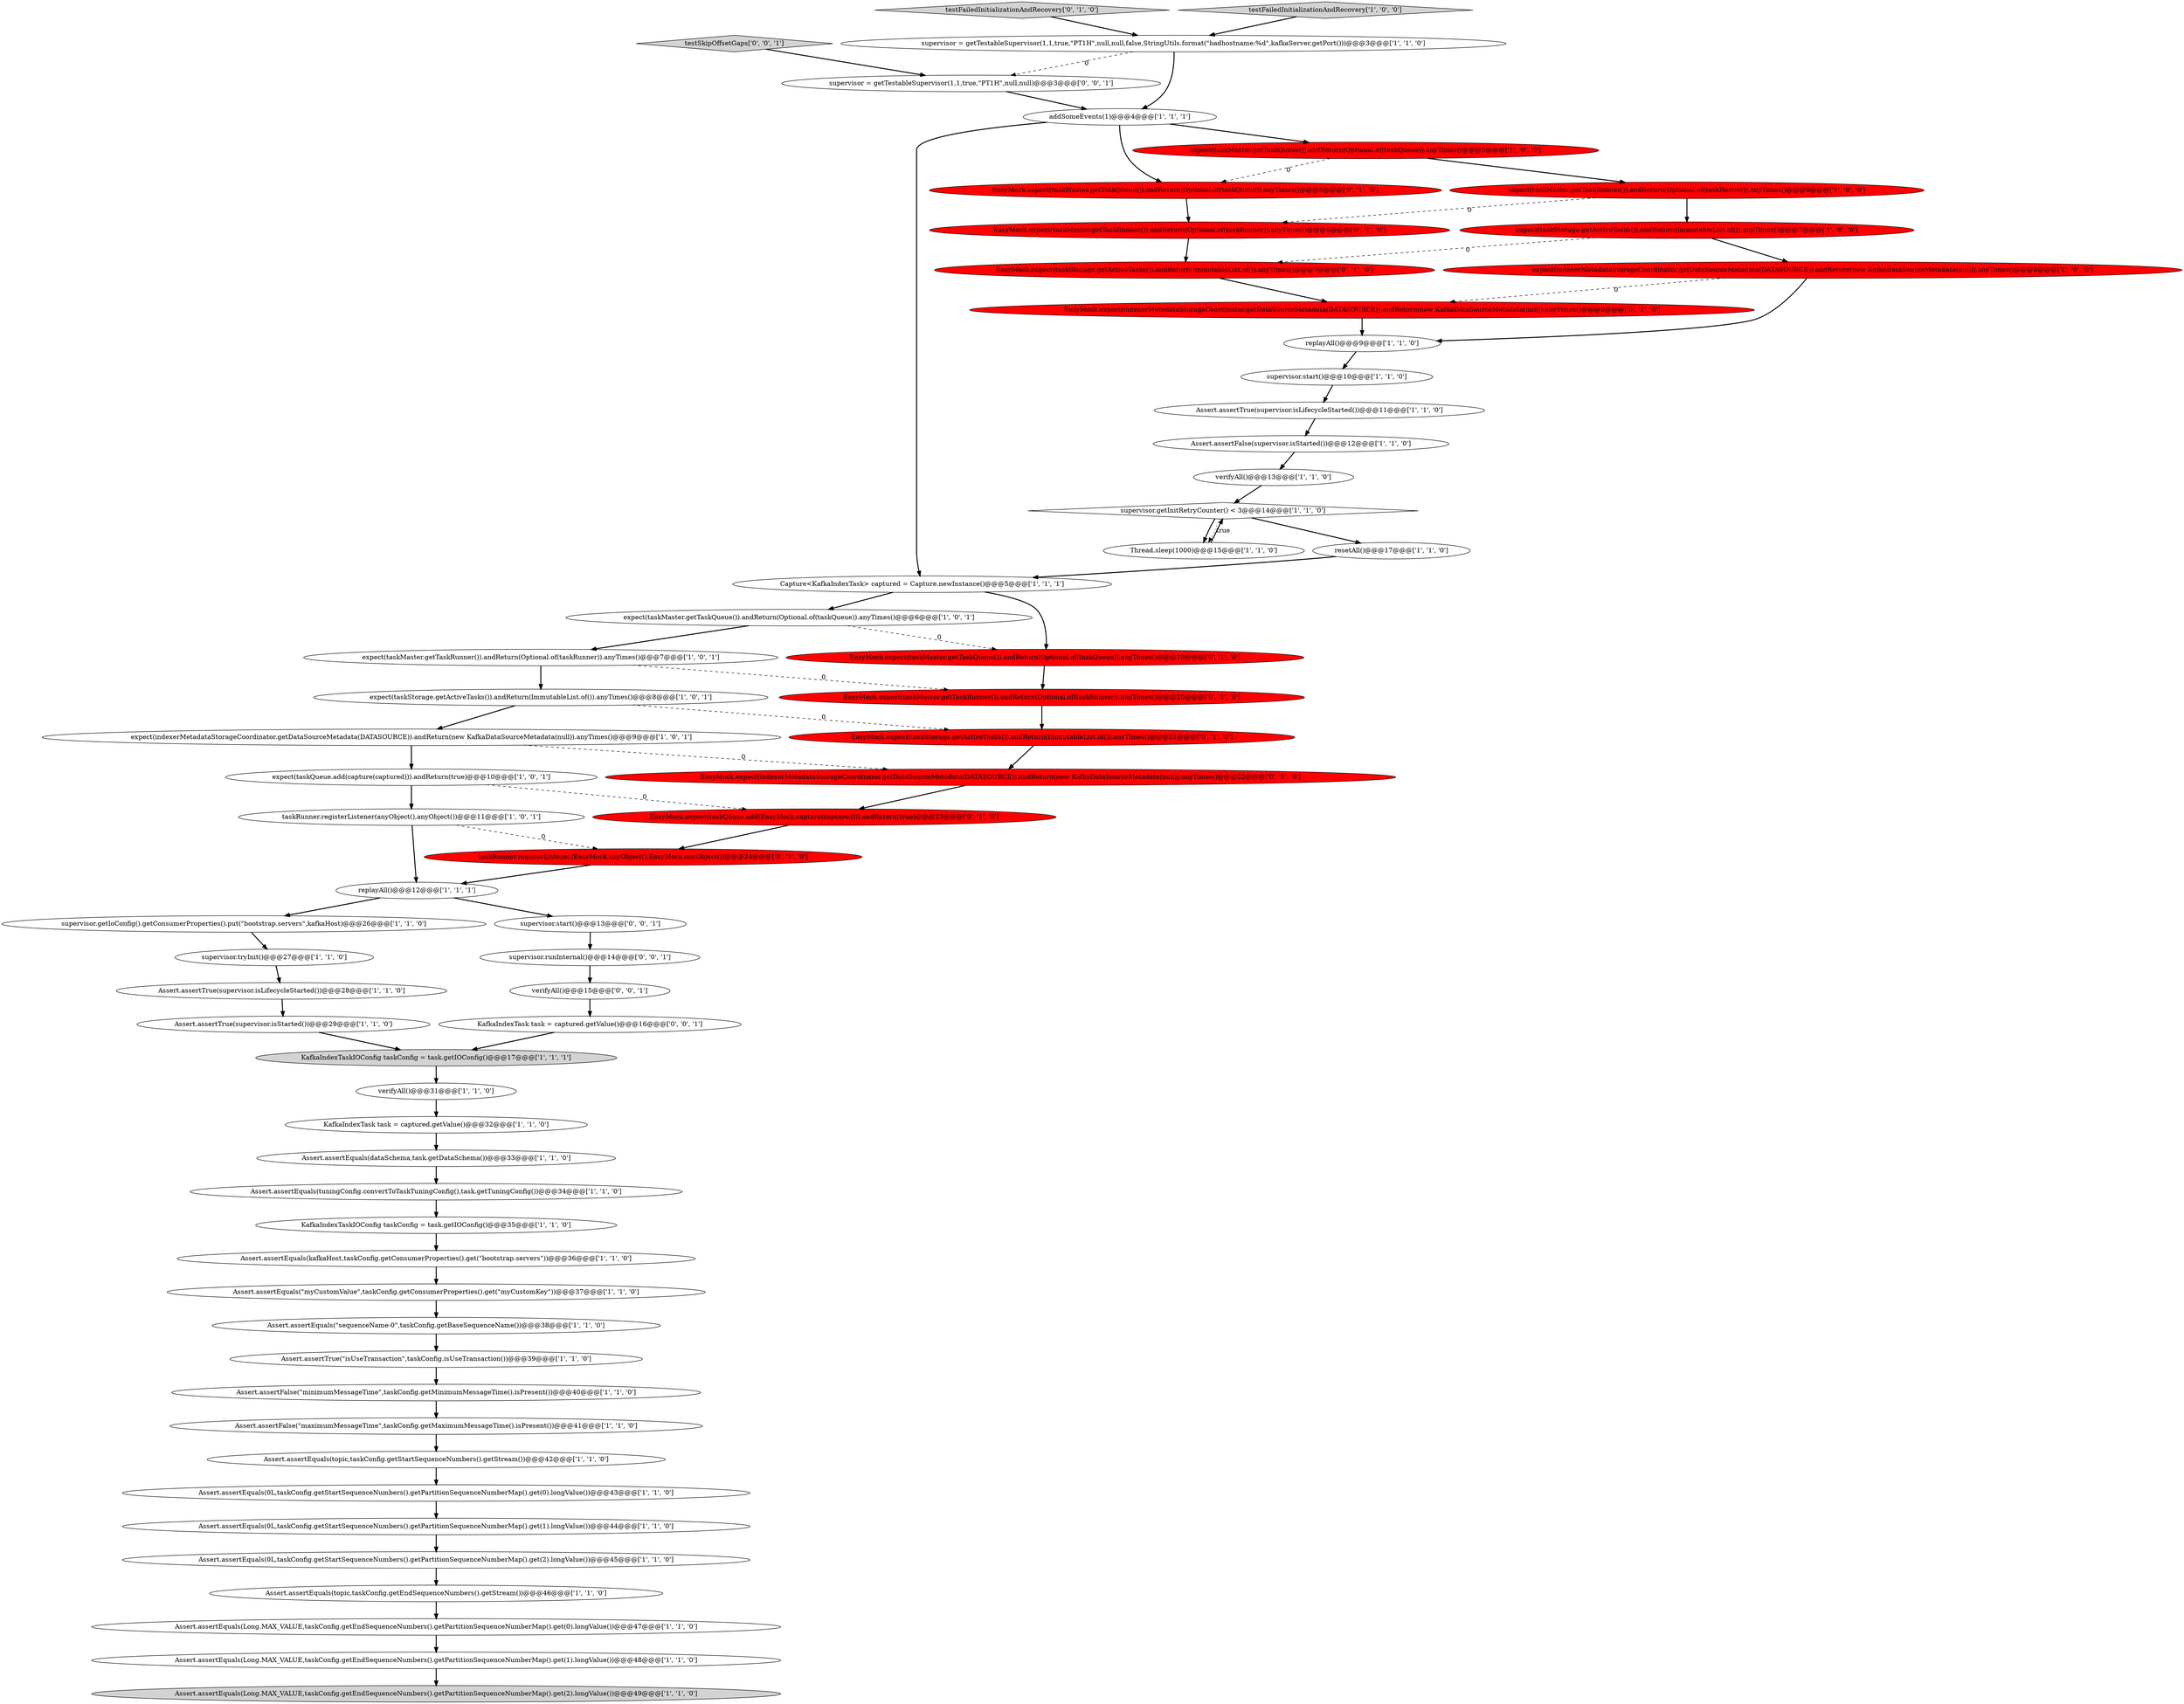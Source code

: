 digraph {
39 [style = filled, label = "expect(indexerMetadataStorageCoordinator.getDataSourceMetadata(DATASOURCE)).andReturn(new KafkaDataSourceMetadata(null)).anyTimes()@@@9@@@['1', '0', '1']", fillcolor = white, shape = ellipse image = "AAA0AAABBB1BBB"];
10 [style = filled, label = "taskRunner.registerListener(anyObject(),anyObject())@@@11@@@['1', '0', '1']", fillcolor = white, shape = ellipse image = "AAA0AAABBB1BBB"];
7 [style = filled, label = "Assert.assertTrue(supervisor.isLifecycleStarted())@@@11@@@['1', '1', '0']", fillcolor = white, shape = ellipse image = "AAA0AAABBB1BBB"];
11 [style = filled, label = "supervisor.tryInit()@@@27@@@['1', '1', '0']", fillcolor = white, shape = ellipse image = "AAA0AAABBB1BBB"];
30 [style = filled, label = "Assert.assertEquals(\"myCustomValue\",taskConfig.getConsumerProperties().get(\"myCustomKey\"))@@@37@@@['1', '1', '0']", fillcolor = white, shape = ellipse image = "AAA0AAABBB1BBB"];
33 [style = filled, label = "Assert.assertEquals(topic,taskConfig.getStartSequenceNumbers().getStream())@@@42@@@['1', '1', '0']", fillcolor = white, shape = ellipse image = "AAA0AAABBB1BBB"];
57 [style = filled, label = "EasyMock.expect(taskMaster.getTaskQueue()).andReturn(Optional.of(taskQueue)).anyTimes()@@@5@@@['0', '1', '0']", fillcolor = red, shape = ellipse image = "AAA1AAABBB2BBB"];
18 [style = filled, label = "verifyAll()@@@13@@@['1', '1', '0']", fillcolor = white, shape = ellipse image = "AAA0AAABBB1BBB"];
54 [style = filled, label = "EasyMock.expect(taskStorage.getActiveTasks()).andReturn(ImmutableList.of()).anyTimes()@@@21@@@['0', '1', '0']", fillcolor = red, shape = ellipse image = "AAA1AAABBB2BBB"];
38 [style = filled, label = "expect(taskMaster.getTaskQueue()).andReturn(Optional.of(taskQueue)).anyTimes()@@@6@@@['1', '0', '1']", fillcolor = white, shape = ellipse image = "AAA0AAABBB1BBB"];
63 [style = filled, label = "supervisor = getTestableSupervisor(1,1,true,\"PT1H\",null,null)@@@3@@@['0', '0', '1']", fillcolor = white, shape = ellipse image = "AAA0AAABBB3BBB"];
14 [style = filled, label = "supervisor.start()@@@10@@@['1', '1', '0']", fillcolor = white, shape = ellipse image = "AAA0AAABBB1BBB"];
40 [style = filled, label = "Assert.assertEquals(kafkaHost,taskConfig.getConsumerProperties().get(\"bootstrap.servers\"))@@@36@@@['1', '1', '0']", fillcolor = white, shape = ellipse image = "AAA0AAABBB1BBB"];
15 [style = filled, label = "replayAll()@@@12@@@['1', '1', '1']", fillcolor = white, shape = ellipse image = "AAA0AAABBB1BBB"];
27 [style = filled, label = "Assert.assertEquals(\"sequenceName-0\",taskConfig.getBaseSequenceName())@@@38@@@['1', '1', '0']", fillcolor = white, shape = ellipse image = "AAA0AAABBB1BBB"];
13 [style = filled, label = "Assert.assertTrue(\"isUseTransaction\",taskConfig.isUseTransaction())@@@39@@@['1', '1', '0']", fillcolor = white, shape = ellipse image = "AAA0AAABBB1BBB"];
48 [style = filled, label = "EasyMock.expect(taskMaster.getTaskRunner()).andReturn(Optional.of(taskRunner)).anyTimes()@@@20@@@['0', '1', '0']", fillcolor = red, shape = ellipse image = "AAA1AAABBB2BBB"];
49 [style = filled, label = "EasyMock.expect(taskQueue.add(EasyMock.capture(captured))).andReturn(true)@@@23@@@['0', '1', '0']", fillcolor = red, shape = ellipse image = "AAA1AAABBB2BBB"];
46 [style = filled, label = "Assert.assertEquals(tuningConfig.convertToTaskTuningConfig(),task.getTuningConfig())@@@34@@@['1', '1', '0']", fillcolor = white, shape = ellipse image = "AAA0AAABBB1BBB"];
6 [style = filled, label = "Assert.assertTrue(supervisor.isStarted())@@@29@@@['1', '1', '0']", fillcolor = white, shape = ellipse image = "AAA0AAABBB1BBB"];
59 [style = filled, label = "verifyAll()@@@15@@@['0', '0', '1']", fillcolor = white, shape = ellipse image = "AAA0AAABBB3BBB"];
20 [style = filled, label = "addSomeEvents(1)@@@4@@@['1', '1', '1']", fillcolor = white, shape = ellipse image = "AAA0AAABBB1BBB"];
53 [style = filled, label = "taskRunner.registerListener(EasyMock.anyObject(),EasyMock.anyObject())@@@24@@@['0', '1', '0']", fillcolor = red, shape = ellipse image = "AAA1AAABBB2BBB"];
8 [style = filled, label = "Assert.assertEquals(dataSchema,task.getDataSchema())@@@33@@@['1', '1', '0']", fillcolor = white, shape = ellipse image = "AAA0AAABBB1BBB"];
16 [style = filled, label = "supervisor.getIoConfig().getConsumerProperties().put(\"bootstrap.servers\",kafkaHost)@@@26@@@['1', '1', '0']", fillcolor = white, shape = ellipse image = "AAA0AAABBB1BBB"];
24 [style = filled, label = "expect(taskMaster.getTaskQueue()).andReturn(Optional.of(taskQueue)).anyTimes()@@@5@@@['1', '0', '0']", fillcolor = red, shape = ellipse image = "AAA1AAABBB1BBB"];
17 [style = filled, label = "Assert.assertEquals(0L,taskConfig.getStartSequenceNumbers().getPartitionSequenceNumberMap().get(0).longValue())@@@43@@@['1', '1', '0']", fillcolor = white, shape = ellipse image = "AAA0AAABBB1BBB"];
5 [style = filled, label = "Assert.assertEquals(0L,taskConfig.getStartSequenceNumbers().getPartitionSequenceNumberMap().get(2).longValue())@@@45@@@['1', '1', '0']", fillcolor = white, shape = ellipse image = "AAA0AAABBB1BBB"];
12 [style = filled, label = "KafkaIndexTaskIOConfig taskConfig = task.getIOConfig()@@@35@@@['1', '1', '0']", fillcolor = white, shape = ellipse image = "AAA0AAABBB1BBB"];
35 [style = filled, label = "expect(taskMaster.getTaskRunner()).andReturn(Optional.of(taskRunner)).anyTimes()@@@6@@@['1', '0', '0']", fillcolor = red, shape = ellipse image = "AAA1AAABBB1BBB"];
37 [style = filled, label = "Assert.assertEquals(Long.MAX_VALUE,taskConfig.getEndSequenceNumbers().getPartitionSequenceNumberMap().get(1).longValue())@@@48@@@['1', '1', '0']", fillcolor = white, shape = ellipse image = "AAA0AAABBB1BBB"];
51 [style = filled, label = "EasyMock.expect(taskMaster.getTaskRunner()).andReturn(Optional.of(taskRunner)).anyTimes()@@@6@@@['0', '1', '0']", fillcolor = red, shape = ellipse image = "AAA1AAABBB2BBB"];
52 [style = filled, label = "testFailedInitializationAndRecovery['0', '1', '0']", fillcolor = lightgray, shape = diamond image = "AAA0AAABBB2BBB"];
42 [style = filled, label = "verifyAll()@@@31@@@['1', '1', '0']", fillcolor = white, shape = ellipse image = "AAA0AAABBB1BBB"];
23 [style = filled, label = "expect(taskMaster.getTaskRunner()).andReturn(Optional.of(taskRunner)).anyTimes()@@@7@@@['1', '0', '1']", fillcolor = white, shape = ellipse image = "AAA0AAABBB1BBB"];
25 [style = filled, label = "Assert.assertEquals(0L,taskConfig.getStartSequenceNumbers().getPartitionSequenceNumberMap().get(1).longValue())@@@44@@@['1', '1', '0']", fillcolor = white, shape = ellipse image = "AAA0AAABBB1BBB"];
44 [style = filled, label = "Capture<KafkaIndexTask> captured = Capture.newInstance()@@@5@@@['1', '1', '1']", fillcolor = white, shape = ellipse image = "AAA0AAABBB1BBB"];
56 [style = filled, label = "EasyMock.expect(taskMaster.getTaskQueue()).andReturn(Optional.of(taskQueue)).anyTimes()@@@19@@@['0', '1', '0']", fillcolor = red, shape = ellipse image = "AAA1AAABBB2BBB"];
1 [style = filled, label = "Assert.assertFalse(\"maximumMessageTime\",taskConfig.getMaximumMessageTime().isPresent())@@@41@@@['1', '1', '0']", fillcolor = white, shape = ellipse image = "AAA0AAABBB1BBB"];
0 [style = filled, label = "expect(indexerMetadataStorageCoordinator.getDataSourceMetadata(DATASOURCE)).andReturn(new KafkaDataSourceMetadata(null)).anyTimes()@@@8@@@['1', '0', '0']", fillcolor = red, shape = ellipse image = "AAA1AAABBB1BBB"];
19 [style = filled, label = "Assert.assertEquals(topic,taskConfig.getEndSequenceNumbers().getStream())@@@46@@@['1', '1', '0']", fillcolor = white, shape = ellipse image = "AAA0AAABBB1BBB"];
43 [style = filled, label = "Assert.assertEquals(Long.MAX_VALUE,taskConfig.getEndSequenceNumbers().getPartitionSequenceNumberMap().get(0).longValue())@@@47@@@['1', '1', '0']", fillcolor = white, shape = ellipse image = "AAA0AAABBB1BBB"];
26 [style = filled, label = "testFailedInitializationAndRecovery['1', '0', '0']", fillcolor = lightgray, shape = diamond image = "AAA0AAABBB1BBB"];
61 [style = filled, label = "KafkaIndexTask task = captured.getValue()@@@16@@@['0', '0', '1']", fillcolor = white, shape = ellipse image = "AAA0AAABBB3BBB"];
3 [style = filled, label = "replayAll()@@@9@@@['1', '1', '0']", fillcolor = white, shape = ellipse image = "AAA0AAABBB1BBB"];
2 [style = filled, label = "expect(taskStorage.getActiveTasks()).andReturn(ImmutableList.of()).anyTimes()@@@7@@@['1', '0', '0']", fillcolor = red, shape = ellipse image = "AAA1AAABBB1BBB"];
47 [style = filled, label = "EasyMock.expect(indexerMetadataStorageCoordinator.getDataSourceMetadata(DATASOURCE)).andReturn(new KafkaDataSourceMetadata(null)).anyTimes()@@@8@@@['0', '1', '0']", fillcolor = red, shape = ellipse image = "AAA1AAABBB2BBB"];
41 [style = filled, label = "Assert.assertFalse(supervisor.isStarted())@@@12@@@['1', '1', '0']", fillcolor = white, shape = ellipse image = "AAA0AAABBB1BBB"];
4 [style = filled, label = "Thread.sleep(1000)@@@15@@@['1', '1', '0']", fillcolor = white, shape = ellipse image = "AAA0AAABBB1BBB"];
29 [style = filled, label = "Assert.assertTrue(supervisor.isLifecycleStarted())@@@28@@@['1', '1', '0']", fillcolor = white, shape = ellipse image = "AAA0AAABBB1BBB"];
45 [style = filled, label = "resetAll()@@@17@@@['1', '1', '0']", fillcolor = white, shape = ellipse image = "AAA0AAABBB1BBB"];
9 [style = filled, label = "supervisor = getTestableSupervisor(1,1,true,\"PT1H\",null,null,false,StringUtils.format(\"badhostname:%d\",kafkaServer.getPort()))@@@3@@@['1', '1', '0']", fillcolor = white, shape = ellipse image = "AAA0AAABBB1BBB"];
60 [style = filled, label = "supervisor.runInternal()@@@14@@@['0', '0', '1']", fillcolor = white, shape = ellipse image = "AAA0AAABBB3BBB"];
31 [style = filled, label = "expect(taskQueue.add(capture(captured))).andReturn(true)@@@10@@@['1', '0', '1']", fillcolor = white, shape = ellipse image = "AAA0AAABBB1BBB"];
34 [style = filled, label = "Assert.assertFalse(\"minimumMessageTime\",taskConfig.getMinimumMessageTime().isPresent())@@@40@@@['1', '1', '0']", fillcolor = white, shape = ellipse image = "AAA0AAABBB1BBB"];
55 [style = filled, label = "EasyMock.expect(indexerMetadataStorageCoordinator.getDataSourceMetadata(DATASOURCE)).andReturn(new KafkaDataSourceMetadata(null)).anyTimes()@@@22@@@['0', '1', '0']", fillcolor = red, shape = ellipse image = "AAA1AAABBB2BBB"];
21 [style = filled, label = "supervisor.getInitRetryCounter() < 3@@@14@@@['1', '1', '0']", fillcolor = white, shape = diamond image = "AAA0AAABBB1BBB"];
50 [style = filled, label = "EasyMock.expect(taskStorage.getActiveTasks()).andReturn(ImmutableList.of()).anyTimes()@@@7@@@['0', '1', '0']", fillcolor = red, shape = ellipse image = "AAA1AAABBB2BBB"];
58 [style = filled, label = "testSkipOffsetGaps['0', '0', '1']", fillcolor = lightgray, shape = diamond image = "AAA0AAABBB3BBB"];
62 [style = filled, label = "supervisor.start()@@@13@@@['0', '0', '1']", fillcolor = white, shape = ellipse image = "AAA0AAABBB3BBB"];
32 [style = filled, label = "KafkaIndexTask task = captured.getValue()@@@32@@@['1', '1', '0']", fillcolor = white, shape = ellipse image = "AAA0AAABBB1BBB"];
36 [style = filled, label = "KafkaIndexTaskIOConfig taskConfig = task.getIOConfig()@@@17@@@['1', '1', '1']", fillcolor = lightgray, shape = ellipse image = "AAA0AAABBB1BBB"];
22 [style = filled, label = "Assert.assertEquals(Long.MAX_VALUE,taskConfig.getEndSequenceNumbers().getPartitionSequenceNumberMap().get(2).longValue())@@@49@@@['1', '1', '0']", fillcolor = lightgray, shape = ellipse image = "AAA0AAABBB1BBB"];
28 [style = filled, label = "expect(taskStorage.getActiveTasks()).andReturn(ImmutableList.of()).anyTimes()@@@8@@@['1', '0', '1']", fillcolor = white, shape = ellipse image = "AAA0AAABBB1BBB"];
0->3 [style = bold, label=""];
27->13 [style = bold, label=""];
17->25 [style = bold, label=""];
13->34 [style = bold, label=""];
54->55 [style = bold, label=""];
44->56 [style = bold, label=""];
28->54 [style = dashed, label="0"];
20->57 [style = bold, label=""];
16->11 [style = bold, label=""];
10->15 [style = bold, label=""];
47->3 [style = bold, label=""];
46->12 [style = bold, label=""];
57->51 [style = bold, label=""];
24->35 [style = bold, label=""];
52->9 [style = bold, label=""];
34->1 [style = bold, label=""];
55->49 [style = bold, label=""];
28->39 [style = bold, label=""];
23->48 [style = dashed, label="0"];
3->14 [style = bold, label=""];
30->27 [style = bold, label=""];
35->2 [style = bold, label=""];
62->60 [style = bold, label=""];
4->21 [style = bold, label=""];
63->20 [style = bold, label=""];
11->29 [style = bold, label=""];
38->23 [style = bold, label=""];
26->9 [style = bold, label=""];
9->20 [style = bold, label=""];
15->62 [style = bold, label=""];
0->47 [style = dashed, label="0"];
43->37 [style = bold, label=""];
2->50 [style = dashed, label="0"];
60->59 [style = bold, label=""];
15->16 [style = bold, label=""];
10->53 [style = dashed, label="0"];
45->44 [style = bold, label=""];
6->36 [style = bold, label=""];
59->61 [style = bold, label=""];
21->4 [style = dotted, label="true"];
44->38 [style = bold, label=""];
20->44 [style = bold, label=""];
35->51 [style = dashed, label="0"];
61->36 [style = bold, label=""];
14->7 [style = bold, label=""];
48->54 [style = bold, label=""];
23->28 [style = bold, label=""];
49->53 [style = bold, label=""];
5->19 [style = bold, label=""];
21->45 [style = bold, label=""];
58->63 [style = bold, label=""];
29->6 [style = bold, label=""];
8->46 [style = bold, label=""];
12->40 [style = bold, label=""];
2->0 [style = bold, label=""];
32->8 [style = bold, label=""];
1->33 [style = bold, label=""];
37->22 [style = bold, label=""];
51->50 [style = bold, label=""];
9->63 [style = dashed, label="0"];
39->31 [style = bold, label=""];
31->10 [style = bold, label=""];
50->47 [style = bold, label=""];
38->56 [style = dashed, label="0"];
42->32 [style = bold, label=""];
56->48 [style = bold, label=""];
25->5 [style = bold, label=""];
40->30 [style = bold, label=""];
53->15 [style = bold, label=""];
7->41 [style = bold, label=""];
18->21 [style = bold, label=""];
20->24 [style = bold, label=""];
24->57 [style = dashed, label="0"];
39->55 [style = dashed, label="0"];
41->18 [style = bold, label=""];
19->43 [style = bold, label=""];
31->49 [style = dashed, label="0"];
36->42 [style = bold, label=""];
33->17 [style = bold, label=""];
21->4 [style = bold, label=""];
}
